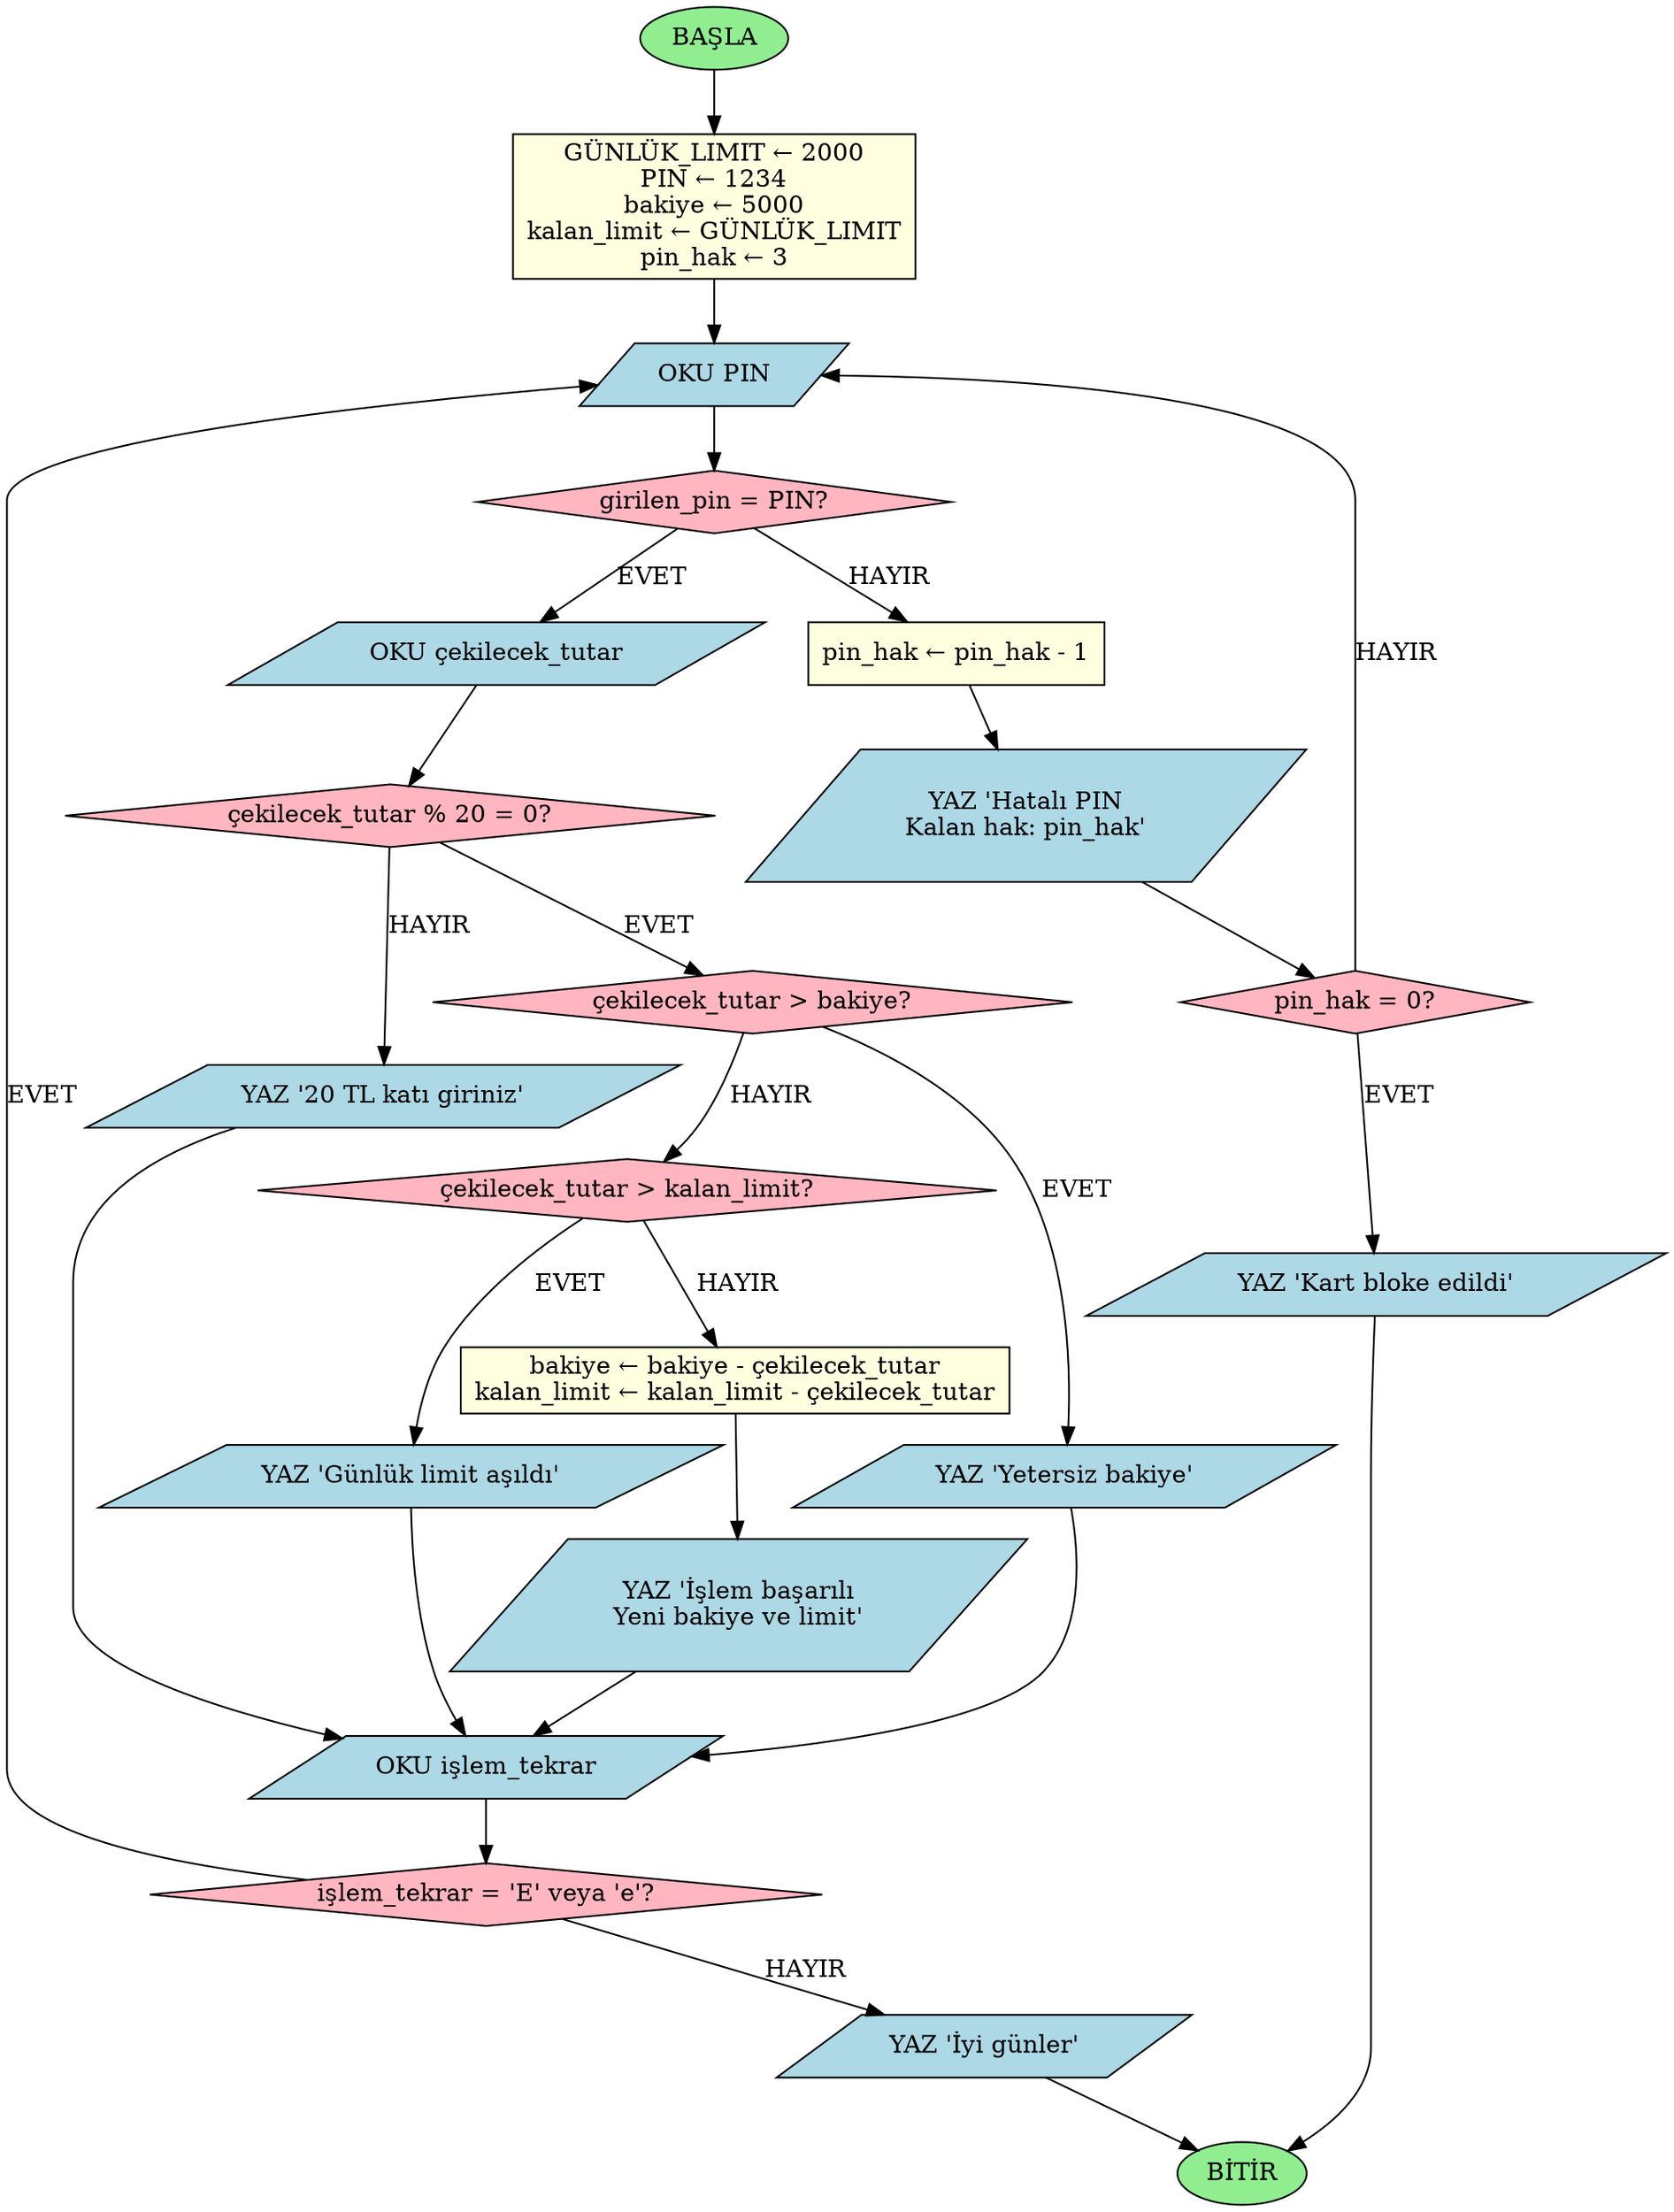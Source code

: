digraph ATM {
    rankdir=TB;
    node [shape=oval, style=filled, fillcolor=lightgreen];

    start [label="BAŞLA"];
    end [label="BİTİR"];

    node [shape=parallelogram, style=filled, fillcolor=lightblue];
    pin_input [label="OKU PIN"];
    write_wrong_pin [label="YAZ 'Hatalı PIN\nKalan hak: pin_hak'"];
    write_blocked [label="YAZ 'Kart bloke edildi'"];
    amount_input [label="OKU çekilecek_tutar"];
    write_invalid_amount [label="YAZ '20 TL katı giriniz'"];
    write_insufficient_balance [label="YAZ 'Yetersiz bakiye'"];
    write_limit_exceeded [label="YAZ 'Günlük limit aşıldı'"];
    write_success [label="YAZ 'İşlem başarılı\nYeni bakiye ve limit'"];
    repeat_input [label="OKU işlem_tekrar"];
    write_goodbye [label="YAZ 'İyi günler'"];

    node [shape=box, style=filled, fillcolor=lightyellow];
    init_vars [label="GÜNLÜK_LIMIT ← 2000\nPIN ← 1234\nbakiye ← 5000\nkalan_limit ← GÜNLÜK_LIMIT\npin_hak ← 3"];
    dec_pin_hak [label="pin_hak ← pin_hak - 1"];
    update_balance [label="bakiye ← bakiye - çekilecek_tutar\nkalan_limit ← kalan_limit - çekilecek_tutar"];

    node [shape=diamond, style=filled, fillcolor=lightpink];
    pin_check [label="girilen_pin = PIN?"];
    pin_hak_check [label="pin_hak = 0?"];
    amount_mod_check [label="çekilecek_tutar % 20 = 0?"];
    balance_check [label="çekilecek_tutar > bakiye?"];
    limit_check [label="çekilecek_tutar > kalan_limit?"];
    repeat_check [label="işlem_tekrar = 'E' veya 'e'?"];

    // Flow
    start -> init_vars -> pin_input;
    pin_input -> pin_check;

    pin_check -> amount_input [label="EVET"];
    pin_check -> dec_pin_hak [label="HAYIR"];
    dec_pin_hak -> write_wrong_pin -> pin_hak_check;
    pin_hak_check -> pin_input [label="HAYIR"];
    pin_hak_check -> write_blocked [label="EVET"];
    write_blocked -> end;

    amount_input -> amount_mod_check;
    amount_mod_check -> write_invalid_amount [label="HAYIR"];
    write_invalid_amount -> repeat_input;

    amount_mod_check -> balance_check [label="EVET"];
    balance_check -> write_insufficient_balance [label="EVET"];
    write_insufficient_balance -> repeat_input;

    balance_check -> limit_check [label="HAYIR"];
    limit_check -> write_limit_exceeded [label="EVET"];
    write_limit_exceeded -> repeat_input;

    limit_check -> update_balance [label="HAYIR"];
    update_balance -> write_success -> repeat_input;

    repeat_input -> repeat_check;
    repeat_check -> pin_input [label="EVET"];
    repeat_check -> write_goodbye [label="HAYIR"];
    write_goodbye -> end;
}
